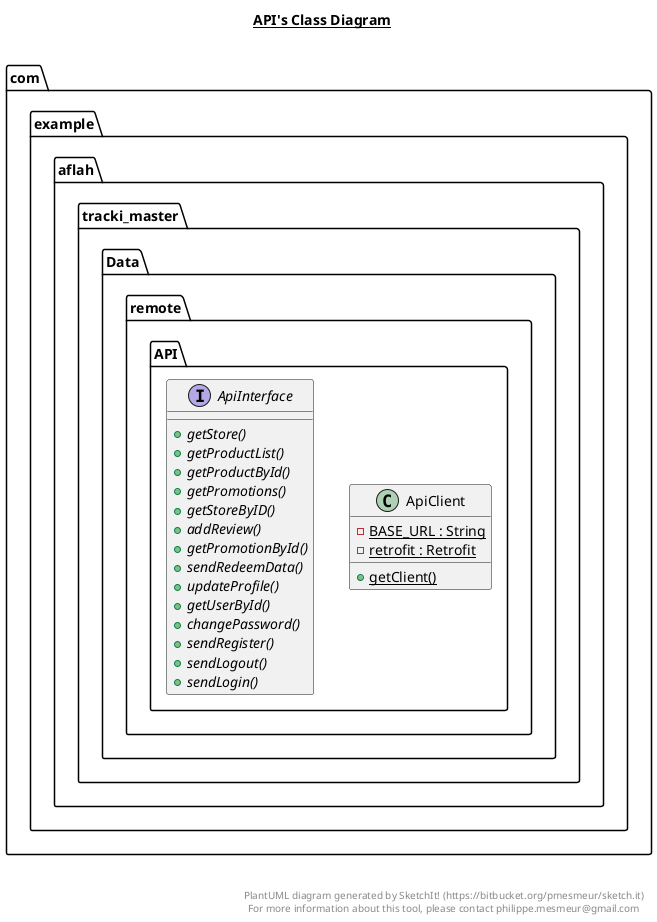 @startuml

title __API's Class Diagram__\n

  package com.example.aflah.tracki_master {
    package com.example.aflah.tracki_master.Data {
      package com.example.aflah.tracki_master.Data.remote {
        package com.example.aflah.tracki_master.Data.remote.API {
          class ApiClient {
              {static} - BASE_URL : String
              {static} - retrofit : Retrofit
              {static} + getClient()
          }
        }
      }
    }
  }
  

  package com.example.aflah.tracki_master {
    package com.example.aflah.tracki_master.Data {
      package com.example.aflah.tracki_master.Data.remote {
        package com.example.aflah.tracki_master.Data.remote.API {
          interface ApiInterface {
              {abstract} + getStore()
              {abstract} + getProductList()
              {abstract} + getProductById()
              {abstract} + getPromotions()
              {abstract} + getStoreByID()
              {abstract} + addReview()
              {abstract} + getPromotionById()
              {abstract} + sendRedeemData()
              {abstract} + updateProfile()
              {abstract} + getUserById()
              {abstract} + changePassword()
              {abstract} + sendRegister()
              {abstract} + sendLogout()
              {abstract} + sendLogin()
          }
        }
      }
    }
  }
  



right footer


PlantUML diagram generated by SketchIt! (https://bitbucket.org/pmesmeur/sketch.it)
For more information about this tool, please contact philippe.mesmeur@gmail.com
endfooter

@enduml
